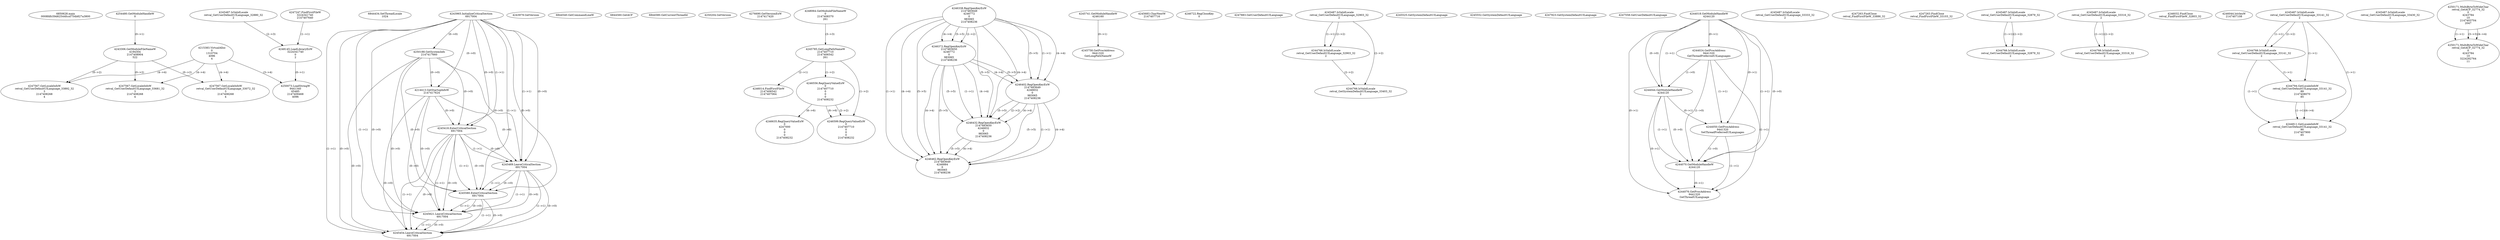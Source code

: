 // Global SCDG with merge call
digraph {
	0 [label="6850628.main
0008fdfc59d62544fccd754b827a3800"]
	1 [label="4254480.GetModuleHandleW
0"]
	2 [label="6844434.SetThreadLocale
1024"]
	3 [label="4243965.InitializeCriticalSection
6917004"]
	4 [label="4243979.GetVersion
"]
	5 [label="4250188.GetSystemInfo
2147417660"]
	3 -> 5 [label="(0-->0)"]
	6 [label="6844540.GetCommandLineW
"]
	7 [label="4214413.GetStartupInfoW
2147417624"]
	3 -> 7 [label="(0-->0)"]
	5 -> 7 [label="(0-->0)"]
	8 [label="6844560.GetACP
"]
	9 [label="6844580.GetCurrentThreadId
"]
	10 [label="4250204.GetVersion
"]
	11 [label="4276690.GetVersionExW
2147417420"]
	12 [label="4243306.GetModuleFileNameW
4194304
2147408904
522"]
	1 -> 12 [label="(0-->1)"]
	13 [label="4248064.GetModuleFileNameW
0
2147408370
261"]
	14 [label="4215383.VirtualAlloc
0
1310704
4096
4"]
	15 [label="4246338.RegOpenKeyExW
2147483649
4246772
0
983065
2147408236"]
	16 [label="4245741.GetModuleHandleW
4246160"]
	17 [label="4245758.GetProcAddress
9441320
GetLongPathNameW"]
	16 -> 17 [label="(0-->1)"]
	18 [label="4245785.GetLongPathNameW
2147407710
2147406542
261"]
	13 -> 18 [label="(3-->3)"]
	19 [label="4245683.CharNextW
2147407716"]
	20 [label="4246014.FindFirstFileW
2147406542
2147407064"]
	18 -> 20 [label="(2-->1)"]
	21 [label="4246556.RegQueryValueExW
0
2147407710
0
0
0
2147408232"]
	18 -> 21 [label="(1-->2)"]
	22 [label="4246599.RegQueryValueExW
0
2147407710
0
0
0
2147408232"]
	18 -> 22 [label="(1-->2)"]
	21 -> 22 [label="(2-->2)"]
	21 -> 22 [label="(6-->6)"]
	23 [label="4246722.RegCloseKey
0"]
	24 [label="4247883.GetUserDefaultUILanguage
"]
	25 [label="4245418.EnterCriticalSection
6917004"]
	3 -> 25 [label="(1-->1)"]
	3 -> 25 [label="(0-->0)"]
	5 -> 25 [label="(0-->0)"]
	7 -> 25 [label="(0-->0)"]
	26 [label="4245469.LeaveCriticalSection
6917004"]
	3 -> 26 [label="(1-->1)"]
	25 -> 26 [label="(1-->1)"]
	3 -> 26 [label="(0-->0)"]
	5 -> 26 [label="(0-->0)"]
	7 -> 26 [label="(0-->0)"]
	25 -> 26 [label="(0-->0)"]
	27 [label="4245487.IsValidLocale
retval_GetUserDefaultUILanguage_32903_32
2"]
	28 [label="4244766.IsValidLocale
retval_GetUserDefaultUILanguage_32903_32
2"]
	27 -> 28 [label="(1-->1)"]
	27 -> 28 [label="(2-->2)"]
	29 [label="4245525.GetSystemDefaultUILanguage
"]
	30 [label="4245552.GetSystemDefaultUILanguage
"]
	31 [label="4244766.IsValidLocale
retval_GetSystemDefaultUILanguage_33403_32
2"]
	27 -> 31 [label="(2-->2)"]
	28 -> 31 [label="(2-->2)"]
	32 [label="4245580.EnterCriticalSection
6917004"]
	3 -> 32 [label="(1-->1)"]
	25 -> 32 [label="(1-->1)"]
	26 -> 32 [label="(1-->1)"]
	3 -> 32 [label="(0-->0)"]
	5 -> 32 [label="(0-->0)"]
	7 -> 32 [label="(0-->0)"]
	25 -> 32 [label="(0-->0)"]
	26 -> 32 [label="(0-->0)"]
	33 [label="4245621.LeaveCriticalSection
6917004"]
	3 -> 33 [label="(1-->1)"]
	25 -> 33 [label="(1-->1)"]
	26 -> 33 [label="(1-->1)"]
	32 -> 33 [label="(1-->1)"]
	3 -> 33 [label="(0-->0)"]
	5 -> 33 [label="(0-->0)"]
	7 -> 33 [label="(0-->0)"]
	25 -> 33 [label="(0-->0)"]
	26 -> 33 [label="(0-->0)"]
	32 -> 33 [label="(0-->0)"]
	34 [label="4247923.GetSystemDefaultUILanguage
"]
	35 [label="4245454.LeaveCriticalSection
6917004"]
	3 -> 35 [label="(1-->1)"]
	25 -> 35 [label="(1-->1)"]
	26 -> 35 [label="(1-->1)"]
	32 -> 35 [label="(1-->1)"]
	33 -> 35 [label="(1-->1)"]
	3 -> 35 [label="(0-->0)"]
	5 -> 35 [label="(0-->0)"]
	7 -> 35 [label="(0-->0)"]
	25 -> 35 [label="(0-->0)"]
	26 -> 35 [label="(0-->0)"]
	32 -> 35 [label="(0-->0)"]
	33 -> 35 [label="(0-->0)"]
	36 [label="4247558.GetUserDefaultUILanguage
"]
	37 [label="4247567.GetLocaleInfoW
retval_GetUserDefaultUILanguage_33892_32
3
2147408268
4"]
	12 -> 37 [label="(0-->2)"]
	14 -> 37 [label="(4-->4)"]
	38 [label="4244018.GetModuleHandleW
4244120"]
	39 [label="4244024.GetProcAddress
9441320
GetThreadPreferredUILanguages"]
	38 -> 39 [label="(0-->1)"]
	40 [label="4244044.GetModuleHandleW
4244120"]
	38 -> 40 [label="(1-->1)"]
	38 -> 40 [label="(0-->0)"]
	39 -> 40 [label="(1-->0)"]
	41 [label="4244050.GetProcAddress
9441320
SetThreadPreferredUILanguages"]
	38 -> 41 [label="(0-->1)"]
	39 -> 41 [label="(1-->1)"]
	40 -> 41 [label="(0-->1)"]
	42 [label="4244070.GetModuleHandleW
4244120"]
	38 -> 42 [label="(1-->1)"]
	40 -> 42 [label="(1-->1)"]
	38 -> 42 [label="(0-->0)"]
	39 -> 42 [label="(1-->0)"]
	40 -> 42 [label="(0-->0)"]
	41 -> 42 [label="(1-->0)"]
	43 [label="4244076.GetProcAddress
9441320
GetThreadUILanguage"]
	38 -> 43 [label="(0-->1)"]
	39 -> 43 [label="(1-->1)"]
	40 -> 43 [label="(0-->1)"]
	41 -> 43 [label="(1-->1)"]
	42 -> 43 [label="(0-->1)"]
	44 [label="4246372.RegOpenKeyExW
2147483650
4246772
0
983065
2147408236"]
	15 -> 44 [label="(2-->2)"]
	15 -> 44 [label="(4-->4)"]
	15 -> 44 [label="(5-->5)"]
	45 [label="4246402.RegOpenKeyExW
2147483649
4246832
0
983065
2147408236"]
	15 -> 45 [label="(1-->1)"]
	15 -> 45 [label="(4-->4)"]
	44 -> 45 [label="(4-->4)"]
	15 -> 45 [label="(5-->5)"]
	44 -> 45 [label="(5-->5)"]
	46 [label="4246432.RegOpenKeyExW
2147483650
4246832
0
983065
2147408236"]
	44 -> 46 [label="(1-->1)"]
	45 -> 46 [label="(2-->2)"]
	15 -> 46 [label="(4-->4)"]
	44 -> 46 [label="(4-->4)"]
	45 -> 46 [label="(4-->4)"]
	15 -> 46 [label="(5-->5)"]
	44 -> 46 [label="(5-->5)"]
	45 -> 46 [label="(5-->5)"]
	47 [label="4246462.RegOpenKeyExW
2147483649
4246884
0
983065
2147408236"]
	15 -> 47 [label="(1-->1)"]
	45 -> 47 [label="(1-->1)"]
	15 -> 47 [label="(4-->4)"]
	44 -> 47 [label="(4-->4)"]
	45 -> 47 [label="(4-->4)"]
	46 -> 47 [label="(4-->4)"]
	15 -> 47 [label="(5-->5)"]
	44 -> 47 [label="(5-->5)"]
	45 -> 47 [label="(5-->5)"]
	46 -> 47 [label="(5-->5)"]
	48 [label="4245487.IsValidLocale
retval_GetUserDefaultUILanguage_33333_32
2"]
	49 [label="4247567.GetLocaleInfoW
retval_GetUserDefaultUILanguage_33681_32
3
2147408268
4"]
	12 -> 49 [label="(0-->2)"]
	14 -> 49 [label="(4-->4)"]
	50 [label="4247247.FindFirstFileW
3224341740
2147407640"]
	51 [label="4247263.FindClose
retval_FindFirstFileW_33886_32"]
	52 [label="4245487.IsValidLocale
retval_GetUserDefaultUILanguage_32880_32
2"]
	53 [label="4247567.GetLocaleInfoW
retval_GetUserDefaultUILanguage_33072_32
3
2147408268
4"]
	12 -> 53 [label="(0-->2)"]
	14 -> 53 [label="(4-->4)"]
	54 [label="4247263.FindClose
retval_FindFirstFileW_33103_32"]
	55 [label="4248145.LoadLibraryExW
3224341740
0
2"]
	50 -> 55 [label="(1-->1)"]
	52 -> 55 [label="(2-->3)"]
	56 [label="4250073.LoadStringW
9441340
65485
2147409468
4096"]
	55 -> 56 [label="(0-->1)"]
	14 -> 56 [label="(3-->4)"]
	57 [label="4245487.IsValidLocale
retval_GetUserDefaultUILanguage_32879_32
2"]
	58 [label="4244766.IsValidLocale
retval_GetUserDefaultUILanguage_32879_32
2"]
	57 -> 58 [label="(1-->1)"]
	57 -> 58 [label="(2-->2)"]
	59 [label="4246635.RegQueryValueExW
0
4247000
0
0
0
2147408232"]
	21 -> 59 [label="(6-->6)"]
	60 [label="4245487.IsValidLocale
retval_GetUserDefaultUILanguage_33316_32
2"]
	61 [label="4244766.IsValidLocale
retval_GetUserDefaultUILanguage_33316_32
2"]
	60 -> 61 [label="(1-->1)"]
	60 -> 61 [label="(2-->2)"]
	62 [label="4246032.FindClose
retval_FindFirstFileW_32803_32"]
	63 [label="4246044.lstrlenW
2147407108"]
	64 [label="4245487.IsValidLocale
retval_GetUserDefaultUILanguage_33141_32
2"]
	65 [label="4244766.IsValidLocale
retval_GetUserDefaultUILanguage_33141_32
2"]
	64 -> 65 [label="(1-->1)"]
	64 -> 65 [label="(2-->2)"]
	66 [label="4244794.GetLocaleInfoW
retval_GetUserDefaultUILanguage_33141_32
89
2147408070
85"]
	64 -> 66 [label="(1-->1)"]
	65 -> 66 [label="(1-->1)"]
	67 [label="4244811.GetLocaleInfoW
retval_GetUserDefaultUILanguage_33141_32
90
2147407900
85"]
	64 -> 67 [label="(1-->1)"]
	65 -> 67 [label="(1-->1)"]
	66 -> 67 [label="(1-->1)"]
	66 -> 67 [label="(4-->4)"]
	68 [label="4245487.IsValidLocale
retval_GetUserDefaultUILanguage_33430_32
2"]
	69 [label="4250171.MultiByteToWideChar
retval_GetACP_32774_32
0
4243784
10
2147403704
2047"]
	70 [label="4250171.MultiByteToWideChar
retval_GetACP_32774_32
0
4243784
10
3224282764
11"]
	69 -> 70 [label="(1-->1)"]
	69 -> 70 [label="(3-->3)"]
	69 -> 70 [label="(4-->4)"]
}
